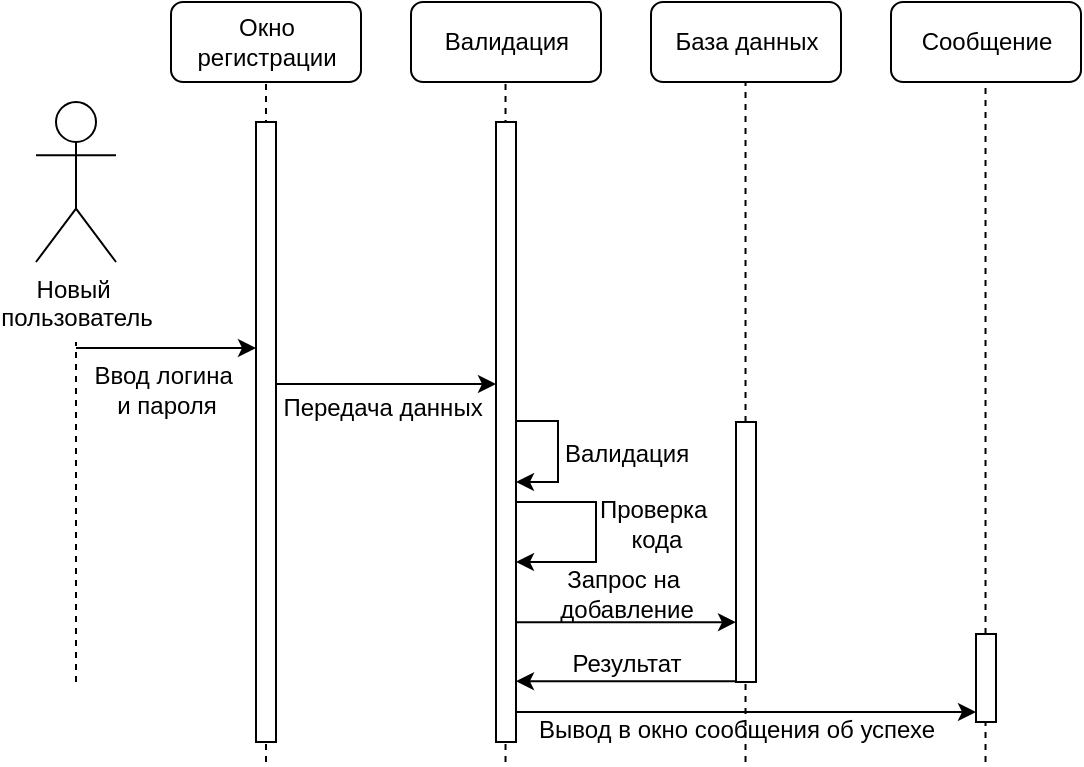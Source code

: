 <mxfile version="25.0.3">
  <diagram name="Страница — 1" id="ParVAA7eNqkpQSrq3mlw">
    <mxGraphModel dx="918" dy="588" grid="1" gridSize="10" guides="1" tooltips="1" connect="1" arrows="1" fold="1" page="1" pageScale="1" pageWidth="827" pageHeight="1169" math="0" shadow="0">
      <root>
        <mxCell id="0" />
        <mxCell id="1" parent="0" />
        <mxCell id="LB_t8meuJTcfmXQ1xiO0-8" value="" style="endArrow=none;dashed=1;html=1;rounded=0;" edge="1" parent="1">
          <mxGeometry width="50" height="50" relative="1" as="geometry">
            <mxPoint x="155" y="520" as="sourcePoint" />
            <mxPoint x="155" y="180" as="targetPoint" />
          </mxGeometry>
        </mxCell>
        <mxCell id="LB_t8meuJTcfmXQ1xiO0-9" value="" style="endArrow=none;dashed=1;html=1;rounded=0;" edge="1" parent="1">
          <mxGeometry width="50" height="50" relative="1" as="geometry">
            <mxPoint x="274.76" y="520" as="sourcePoint" />
            <mxPoint x="274.76" y="180" as="targetPoint" />
          </mxGeometry>
        </mxCell>
        <mxCell id="LB_t8meuJTcfmXQ1xiO0-10" value="" style="endArrow=none;dashed=1;html=1;rounded=0;" edge="1" parent="1" source="LB_t8meuJTcfmXQ1xiO0-4">
          <mxGeometry width="50" height="50" relative="1" as="geometry">
            <mxPoint x="394.76" y="520" as="sourcePoint" />
            <mxPoint x="394.76" y="180" as="targetPoint" />
          </mxGeometry>
        </mxCell>
        <mxCell id="LB_t8meuJTcfmXQ1xiO0-11" value="" style="endArrow=none;dashed=1;html=1;rounded=0;" edge="1" parent="1" source="LB_t8meuJTcfmXQ1xiO0-5">
          <mxGeometry width="50" height="50" relative="1" as="geometry">
            <mxPoint x="514.76" y="520" as="sourcePoint" />
            <mxPoint x="514.76" y="180" as="targetPoint" />
          </mxGeometry>
        </mxCell>
        <mxCell id="LB_t8meuJTcfmXQ1xiO0-1" value="Новый&amp;nbsp;&lt;div&gt;пользователь&lt;/div&gt;" style="shape=umlActor;verticalLabelPosition=bottom;verticalAlign=top;html=1;outlineConnect=0;" vertex="1" parent="1">
          <mxGeometry x="40" y="190" width="40" height="80" as="geometry" />
        </mxCell>
        <mxCell id="LB_t8meuJTcfmXQ1xiO0-2" value="" style="html=1;points=[[0,0,0,0,5],[0,1,0,0,-5],[1,0,0,0,5],[1,1,0,0,-5]];perimeter=orthogonalPerimeter;outlineConnect=0;targetShapes=umlLifeline;portConstraint=eastwest;newEdgeStyle={&quot;curved&quot;:0,&quot;rounded&quot;:0};" vertex="1" parent="1">
          <mxGeometry x="150" y="200" width="10" height="310" as="geometry" />
        </mxCell>
        <mxCell id="LB_t8meuJTcfmXQ1xiO0-3" value="" style="html=1;points=[[0,0,0,0,5],[0,1,0,0,-5],[1,0,0,0,5],[1,1,0,0,-5]];perimeter=orthogonalPerimeter;outlineConnect=0;targetShapes=umlLifeline;portConstraint=eastwest;newEdgeStyle={&quot;curved&quot;:0,&quot;rounded&quot;:0};" vertex="1" parent="1">
          <mxGeometry x="270" y="200" width="10" height="310" as="geometry" />
        </mxCell>
        <mxCell id="LB_t8meuJTcfmXQ1xiO0-7" value="" style="endArrow=none;dashed=1;html=1;rounded=0;" edge="1" parent="1">
          <mxGeometry width="50" height="50" relative="1" as="geometry">
            <mxPoint x="60" y="480" as="sourcePoint" />
            <mxPoint x="60" y="310" as="targetPoint" />
          </mxGeometry>
        </mxCell>
        <mxCell id="LB_t8meuJTcfmXQ1xiO0-12" value="" style="endArrow=classic;html=1;rounded=0;" edge="1" parent="1">
          <mxGeometry width="50" height="50" relative="1" as="geometry">
            <mxPoint x="60" y="313" as="sourcePoint" />
            <mxPoint x="150" y="313" as="targetPoint" />
          </mxGeometry>
        </mxCell>
        <mxCell id="LB_t8meuJTcfmXQ1xiO0-14" style="edgeStyle=orthogonalEdgeStyle;rounded=0;orthogonalLoop=1;jettySize=auto;html=1;" edge="1" parent="1">
          <mxGeometry relative="1" as="geometry">
            <mxPoint x="160" y="331" as="sourcePoint" />
            <mxPoint x="270" y="331" as="targetPoint" />
            <Array as="points">
              <mxPoint x="260" y="331" />
              <mxPoint x="260" y="331" />
            </Array>
          </mxGeometry>
        </mxCell>
        <mxCell id="LB_t8meuJTcfmXQ1xiO0-13" value="Ввод логина&amp;nbsp;&lt;div&gt;и пароля&lt;/div&gt;" style="text;html=1;align=center;verticalAlign=middle;resizable=0;points=[];autosize=1;strokeColor=none;fillColor=none;" vertex="1" parent="1">
          <mxGeometry x="55" y="314" width="100" height="40" as="geometry" />
        </mxCell>
        <mxCell id="LB_t8meuJTcfmXQ1xiO0-15" value="Передача данных" style="text;html=1;align=center;verticalAlign=middle;resizable=0;points=[];autosize=1;strokeColor=none;fillColor=none;" vertex="1" parent="1">
          <mxGeometry x="153" y="328" width="120" height="30" as="geometry" />
        </mxCell>
        <mxCell id="LB_t8meuJTcfmXQ1xiO0-17" style="edgeStyle=orthogonalEdgeStyle;rounded=0;orthogonalLoop=1;jettySize=auto;html=1;curved=0;" edge="1" parent="1" target="LB_t8meuJTcfmXQ1xiO0-3">
          <mxGeometry relative="1" as="geometry">
            <mxPoint x="280" y="349.536" as="sourcePoint" />
            <mxPoint x="290" y="400" as="targetPoint" />
            <Array as="points">
              <mxPoint x="301" y="349" />
              <mxPoint x="301" y="380" />
            </Array>
          </mxGeometry>
        </mxCell>
        <mxCell id="LB_t8meuJTcfmXQ1xiO0-18" style="edgeStyle=orthogonalEdgeStyle;rounded=0;orthogonalLoop=1;jettySize=auto;html=1;curved=0;" edge="1" parent="1">
          <mxGeometry relative="1" as="geometry">
            <mxPoint x="280" y="399.526" as="sourcePoint" />
            <mxPoint x="280" y="420" as="targetPoint" />
            <Array as="points">
              <mxPoint x="280" y="390" />
              <mxPoint x="320" y="390" />
              <mxPoint x="320" y="420" />
            </Array>
          </mxGeometry>
        </mxCell>
        <mxCell id="LB_t8meuJTcfmXQ1xiO0-19" value="Валидация" style="text;html=1;align=center;verticalAlign=middle;resizable=0;points=[];autosize=1;strokeColor=none;fillColor=none;" vertex="1" parent="1">
          <mxGeometry x="290" y="351" width="90" height="30" as="geometry" />
        </mxCell>
        <mxCell id="LB_t8meuJTcfmXQ1xiO0-20" value="Проверка&amp;nbsp;&lt;div&gt;кода&lt;/div&gt;" style="text;html=1;align=center;verticalAlign=middle;resizable=0;points=[];autosize=1;strokeColor=none;fillColor=none;" vertex="1" parent="1">
          <mxGeometry x="310" y="381" width="80" height="40" as="geometry" />
        </mxCell>
        <mxCell id="LB_t8meuJTcfmXQ1xiO0-21" value="" style="endArrow=none;dashed=1;html=1;rounded=0;" edge="1" parent="1" target="LB_t8meuJTcfmXQ1xiO0-4">
          <mxGeometry width="50" height="50" relative="1" as="geometry">
            <mxPoint x="394.76" y="520" as="sourcePoint" />
            <mxPoint x="394.76" y="180" as="targetPoint" />
          </mxGeometry>
        </mxCell>
        <mxCell id="LB_t8meuJTcfmXQ1xiO0-4" value="" style="html=1;points=[[0,0,0,0,5],[0,1,0,0,-5],[1,0,0,0,5],[1,1,0,0,-5]];perimeter=orthogonalPerimeter;outlineConnect=0;targetShapes=umlLifeline;portConstraint=eastwest;newEdgeStyle={&quot;curved&quot;:0,&quot;rounded&quot;:0};" vertex="1" parent="1">
          <mxGeometry x="390" y="350" width="10" height="130" as="geometry" />
        </mxCell>
        <mxCell id="LB_t8meuJTcfmXQ1xiO0-22" value="" style="endArrow=classic;html=1;rounded=0;exitX=1;exitY=0.867;exitDx=0;exitDy=0;exitPerimeter=0;" edge="1" parent="1">
          <mxGeometry width="50" height="50" relative="1" as="geometry">
            <mxPoint x="280" y="450.1" as="sourcePoint" />
            <mxPoint x="390" y="450.1" as="targetPoint" />
          </mxGeometry>
        </mxCell>
        <mxCell id="LB_t8meuJTcfmXQ1xiO0-23" value="" style="endArrow=none;html=1;rounded=0;exitX=1;exitY=0.867;exitDx=0;exitDy=0;exitPerimeter=0;startArrow=classic;startFill=1;endFill=0;" edge="1" parent="1">
          <mxGeometry width="50" height="50" relative="1" as="geometry">
            <mxPoint x="280" y="479.62" as="sourcePoint" />
            <mxPoint x="390" y="479.62" as="targetPoint" />
          </mxGeometry>
        </mxCell>
        <mxCell id="LB_t8meuJTcfmXQ1xiO0-24" value="Запрос на&amp;nbsp;&lt;div&gt;добавление&lt;/div&gt;" style="text;html=1;align=center;verticalAlign=middle;resizable=0;points=[];autosize=1;strokeColor=none;fillColor=none;" vertex="1" parent="1">
          <mxGeometry x="290" y="416" width="90" height="40" as="geometry" />
        </mxCell>
        <mxCell id="LB_t8meuJTcfmXQ1xiO0-25" value="Результат" style="text;html=1;align=center;verticalAlign=middle;resizable=0;points=[];autosize=1;strokeColor=none;fillColor=none;" vertex="1" parent="1">
          <mxGeometry x="295" y="456" width="80" height="30" as="geometry" />
        </mxCell>
        <mxCell id="LB_t8meuJTcfmXQ1xiO0-26" value="" style="endArrow=none;dashed=1;html=1;rounded=0;" edge="1" parent="1" target="LB_t8meuJTcfmXQ1xiO0-5">
          <mxGeometry width="50" height="50" relative="1" as="geometry">
            <mxPoint x="514.76" y="520" as="sourcePoint" />
            <mxPoint x="514.76" y="180" as="targetPoint" />
          </mxGeometry>
        </mxCell>
        <mxCell id="LB_t8meuJTcfmXQ1xiO0-5" value="" style="html=1;points=[[0,0,0,0,5],[0,1,0,0,-5],[1,0,0,0,5],[1,1,0,0,-5]];perimeter=orthogonalPerimeter;outlineConnect=0;targetShapes=umlLifeline;portConstraint=eastwest;newEdgeStyle={&quot;curved&quot;:0,&quot;rounded&quot;:0};" vertex="1" parent="1">
          <mxGeometry x="510" y="456" width="10" height="44" as="geometry" />
        </mxCell>
        <mxCell id="LB_t8meuJTcfmXQ1xiO0-27" style="edgeStyle=orthogonalEdgeStyle;rounded=0;orthogonalLoop=1;jettySize=auto;html=1;curved=0;entryX=0;entryY=1;entryDx=0;entryDy=-5;entryPerimeter=0;" edge="1" parent="1" target="LB_t8meuJTcfmXQ1xiO0-5">
          <mxGeometry relative="1" as="geometry">
            <mxPoint x="280" y="495" as="sourcePoint" />
            <Array as="points">
              <mxPoint x="280" y="495" />
            </Array>
          </mxGeometry>
        </mxCell>
        <mxCell id="LB_t8meuJTcfmXQ1xiO0-28" value="Вывод в окно сообщения об успехе" style="text;html=1;align=center;verticalAlign=middle;resizable=0;points=[];autosize=1;strokeColor=none;fillColor=none;" vertex="1" parent="1">
          <mxGeometry x="280" y="489" width="220" height="30" as="geometry" />
        </mxCell>
        <mxCell id="LB_t8meuJTcfmXQ1xiO0-29" value="Окно регистрации" style="rounded=1;whiteSpace=wrap;html=1;" vertex="1" parent="1">
          <mxGeometry x="107.5" y="140" width="95" height="40" as="geometry" />
        </mxCell>
        <mxCell id="LB_t8meuJTcfmXQ1xiO0-30" value="Валидация" style="rounded=1;whiteSpace=wrap;html=1;" vertex="1" parent="1">
          <mxGeometry x="227.5" y="140" width="95" height="40" as="geometry" />
        </mxCell>
        <mxCell id="LB_t8meuJTcfmXQ1xiO0-31" value="База данных" style="rounded=1;whiteSpace=wrap;html=1;" vertex="1" parent="1">
          <mxGeometry x="347.5" y="140" width="95" height="40" as="geometry" />
        </mxCell>
        <mxCell id="LB_t8meuJTcfmXQ1xiO0-32" value="Сообщение" style="rounded=1;whiteSpace=wrap;html=1;" vertex="1" parent="1">
          <mxGeometry x="467.5" y="140" width="95" height="40" as="geometry" />
        </mxCell>
      </root>
    </mxGraphModel>
  </diagram>
</mxfile>

